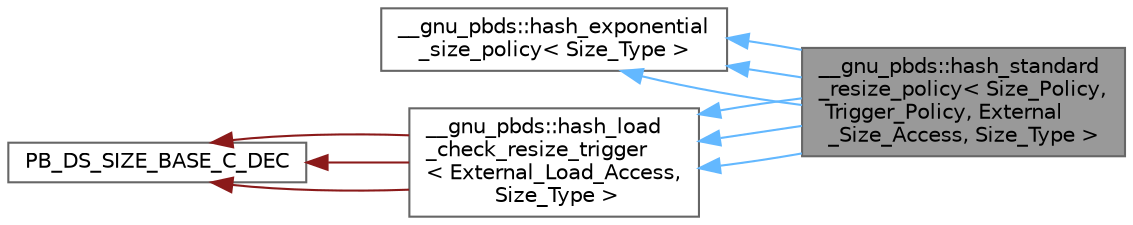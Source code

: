 digraph "__gnu_pbds::hash_standard_resize_policy&lt; Size_Policy, Trigger_Policy, External_Size_Access, Size_Type &gt;"
{
 // LATEX_PDF_SIZE
  bgcolor="transparent";
  edge [fontname=Helvetica,fontsize=10,labelfontname=Helvetica,labelfontsize=10];
  node [fontname=Helvetica,fontsize=10,shape=box,height=0.2,width=0.4];
  rankdir="LR";
  Node1 [id="Node000001",label="__gnu_pbds::hash_standard\l_resize_policy\< Size_Policy,\l Trigger_Policy, External\l_Size_Access, Size_Type \>",height=0.2,width=0.4,color="gray40", fillcolor="grey60", style="filled", fontcolor="black",tooltip="A resize policy which delegates operations to size and trigger policies."];
  Node2 -> Node1 [id="edge19_Node000001_Node000002",dir="back",color="steelblue1",style="solid",tooltip=" "];
  Node2 [id="Node000002",label="__gnu_pbds::hash_exponential\l_size_policy\< Size_Type \>",height=0.2,width=0.4,color="gray40", fillcolor="white", style="filled",URL="$class____gnu__pbds_1_1hash__exponential__size__policy.html",tooltip=" "];
  Node3 -> Node1 [id="edge20_Node000001_Node000003",dir="back",color="steelblue1",style="solid",tooltip=" "];
  Node3 [id="Node000003",label="__gnu_pbds::hash_load\l_check_resize_trigger\l\< External_Load_Access,\l Size_Type \>",height=0.2,width=0.4,color="gray40", fillcolor="white", style="filled",URL="$class____gnu__pbds_1_1hash__load__check__resize__trigger.html",tooltip=" "];
  Node4 -> Node3 [id="edge21_Node000003_Node000004",dir="back",color="firebrick4",style="solid",tooltip=" "];
  Node4 [id="Node000004",label="PB_DS_SIZE_BASE_C_DEC",height=0.2,width=0.4,color="gray40", fillcolor="white", style="filled",tooltip=" "];
  Node4 -> Node3 [id="edge22_Node000003_Node000004",dir="back",color="firebrick4",style="solid",tooltip=" "];
  Node4 -> Node3 [id="edge23_Node000003_Node000004",dir="back",color="firebrick4",style="solid",tooltip=" "];
  Node2 -> Node1 [id="edge24_Node000001_Node000002",dir="back",color="steelblue1",style="solid",tooltip=" "];
  Node3 -> Node1 [id="edge25_Node000001_Node000003",dir="back",color="steelblue1",style="solid",tooltip=" "];
  Node2 -> Node1 [id="edge26_Node000001_Node000002",dir="back",color="steelblue1",style="solid",tooltip=" "];
  Node3 -> Node1 [id="edge27_Node000001_Node000003",dir="back",color="steelblue1",style="solid",tooltip=" "];
}
